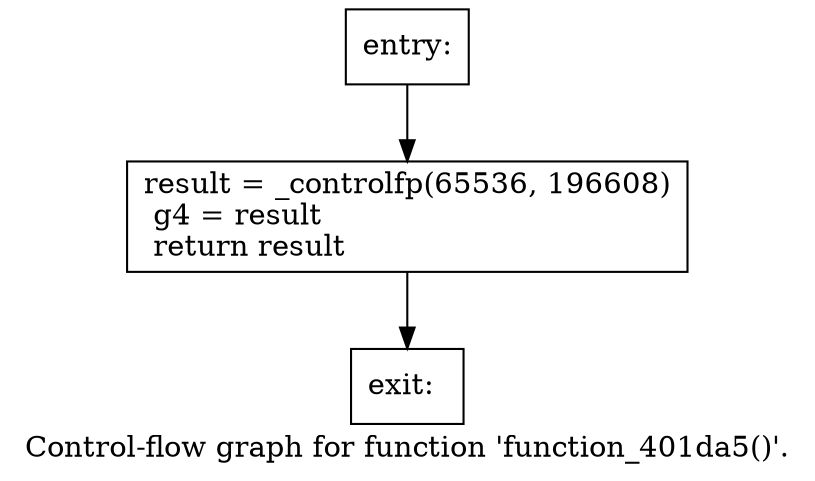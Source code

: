 digraph "Control-flow graph for function 'function_401da5()'." {
  label="Control-flow graph for function 'function_401da5()'.";
  node [shape=record];

  Node000001D420ACC620 [label="{entry:\l}"];
  Node000001D420ACC620 -> Node000001D420ACC380;
  Node000001D420ACC380 [label="{  result = _controlfp(65536, 196608)\l  g4 = result\l  return result\l}"];
  Node000001D420ACC380 -> Node000001D420ACC310;
  Node000001D420ACC310 [label="{exit:\l}"];

}
